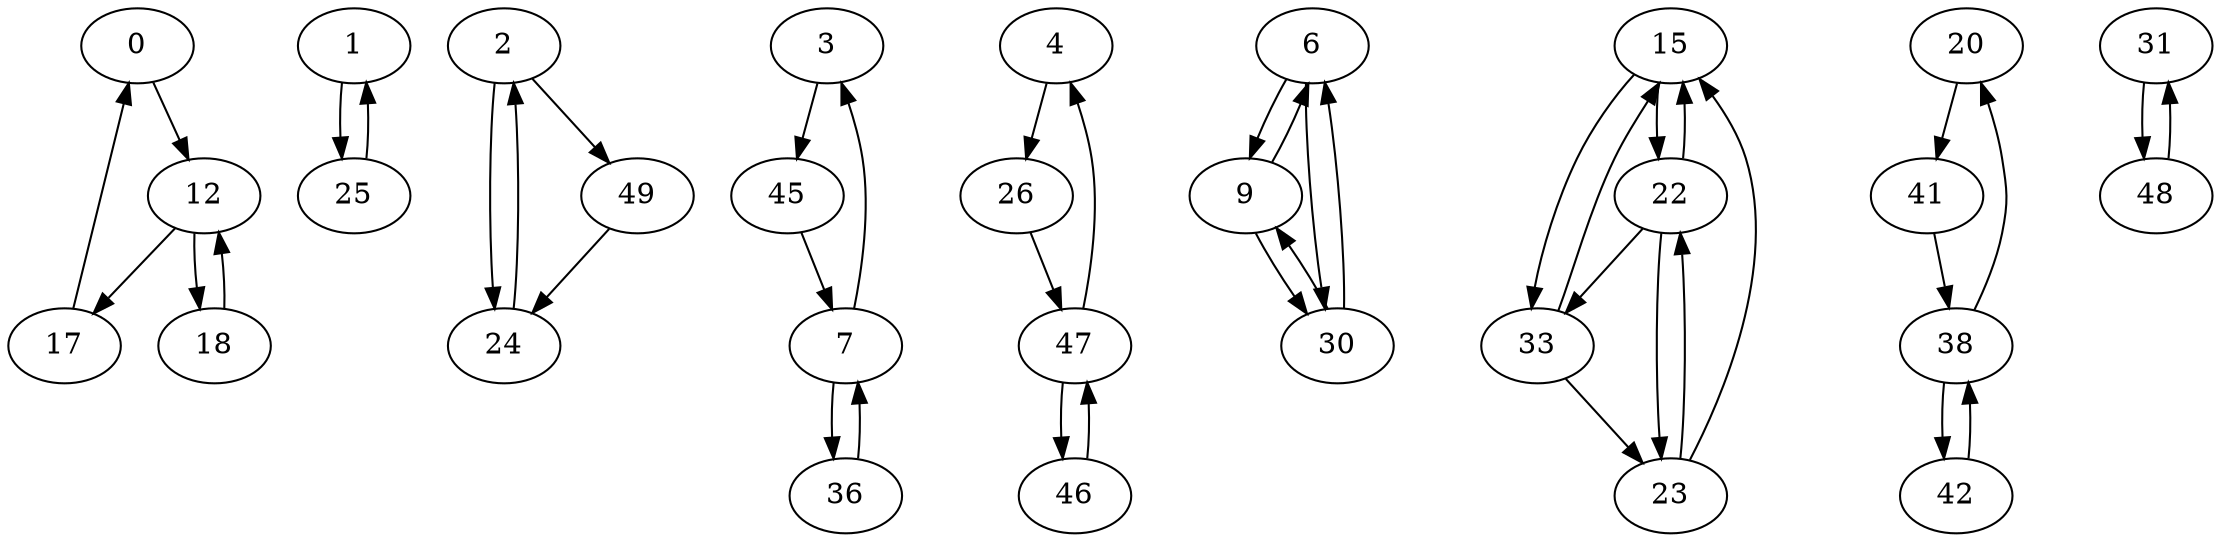 digraph G {
  0 -> 12;
  1 -> 25;
  2 -> 24;
  2 -> 49;
  3 -> 45;
  4 -> 26;
  6 -> 9;
  6 -> 30;
  7 -> 3;
  7 -> 36;
  9 -> 6;
  9 -> 30;
  12 -> 17;
  12 -> 18;
  15 -> 22;
  15 -> 33;
  17 -> 0;
  18 -> 12;
  20 -> 41;
  22 -> 15;
  22 -> 23;
  22 -> 33;
  23 -> 15;
  23 -> 22;
  24 -> 2;
  25 -> 1;
  26 -> 47;
  30 -> 6;
  30 -> 9;
  31 -> 48;
  33 -> 15;
  33 -> 23;
  36 -> 7;
  38 -> 20;
  38 -> 42;
  41 -> 38;
  42 -> 38;
  45 -> 7;
  46 -> 47;
  47 -> 4;
  47 -> 46;
  48 -> 31;
  49 -> 24;
}